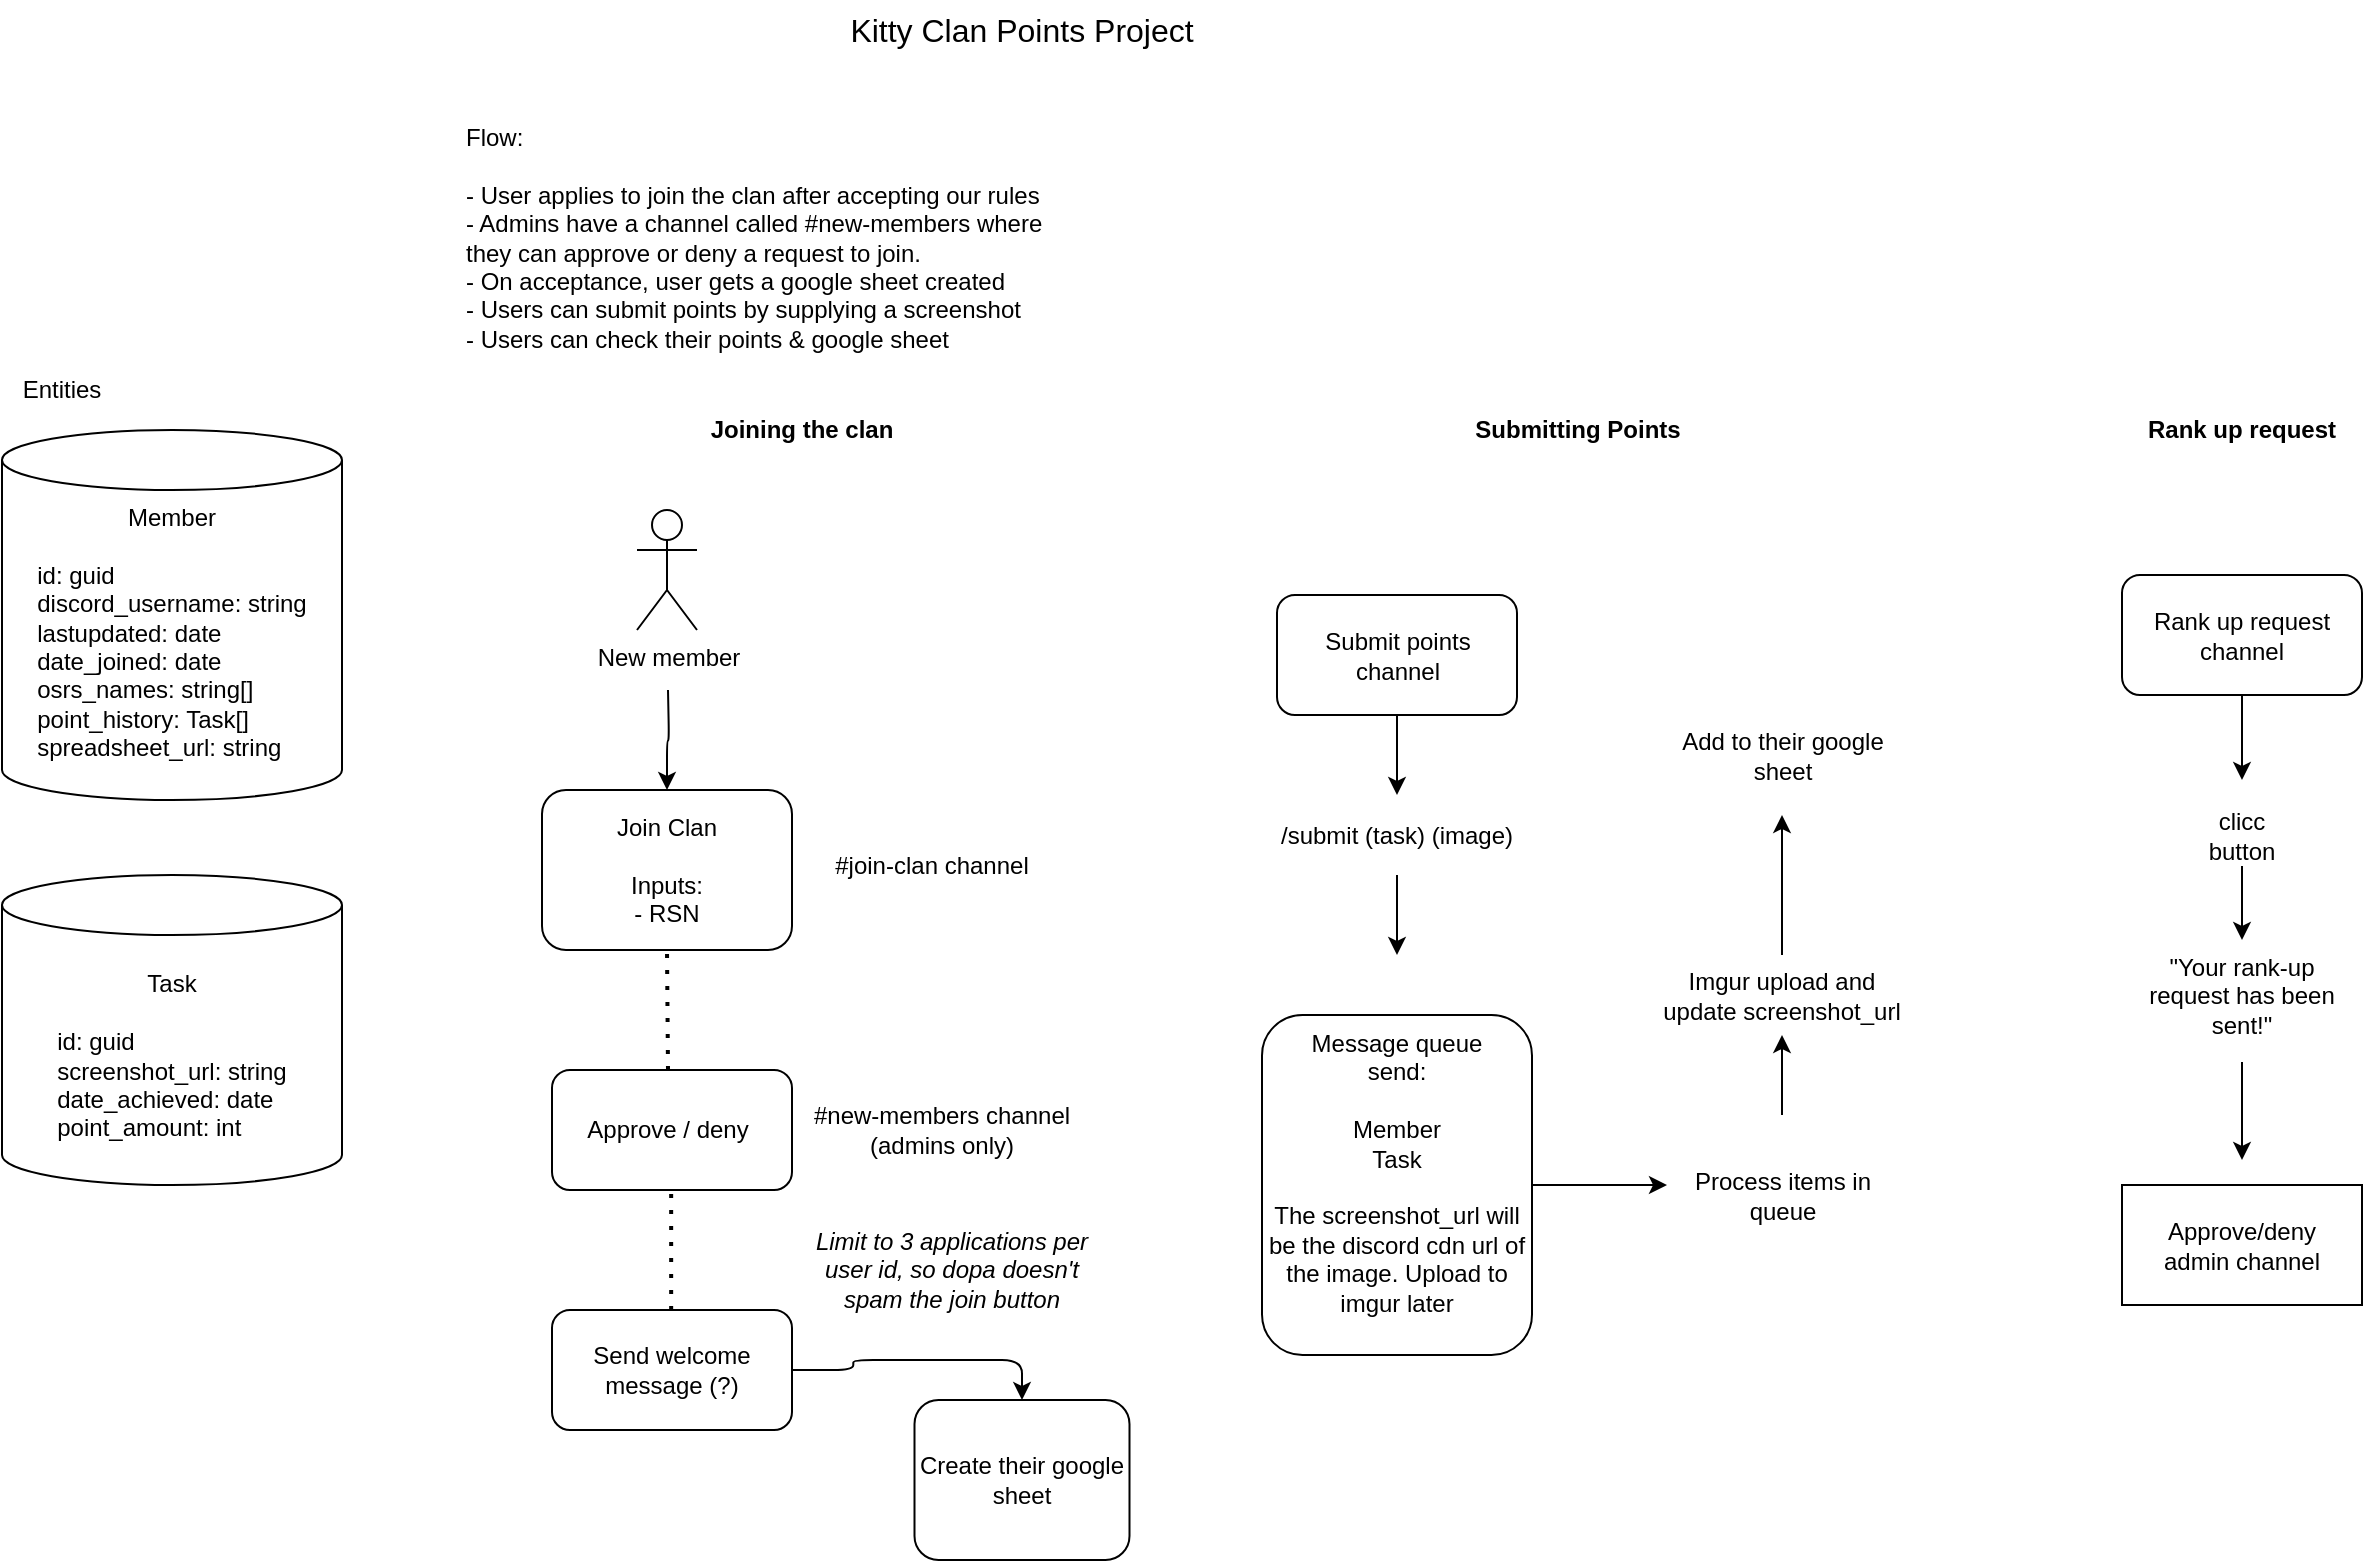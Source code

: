 <mxfile version="26.0.5">
  <diagram name="Page-1" id="SdW673jrMxk2vKFcSP8q">
    <mxGraphModel dx="1447" dy="995" grid="1" gridSize="10" guides="1" tooltips="1" connect="1" arrows="1" fold="1" page="1" pageScale="1" pageWidth="850" pageHeight="1100" math="0" shadow="0">
      <root>
        <mxCell id="0" />
        <mxCell id="1" parent="0" />
        <mxCell id="r2B7SsZK2ajT2XGIuIDY-1" value="Kitty Clan Points Project" style="text;html=1;align=center;verticalAlign=middle;whiteSpace=wrap;rounded=1;strokeWidth=1;fontSize=16;" vertex="1" parent="1">
          <mxGeometry x="450" y="100" width="360" height="30" as="geometry" />
        </mxCell>
        <mxCell id="r2B7SsZK2ajT2XGIuIDY-2" value="Flow:&lt;div&gt;&lt;br&gt;&lt;/div&gt;&lt;div&gt;- User applies to join the clan after accepting our rules&lt;/div&gt;&lt;div&gt;- Admins have a channel called #new-members where they can approve or deny a request to join.&lt;/div&gt;&lt;div&gt;- On acceptance, user gets a google sheet created&lt;/div&gt;&lt;div&gt;- Users can submit points by supplying a screenshot&lt;/div&gt;&lt;div&gt;- Users can check their points &amp;amp; google sheet&lt;/div&gt;" style="text;html=1;align=left;verticalAlign=top;whiteSpace=wrap;rounded=1;" vertex="1" parent="1">
          <mxGeometry x="350" y="155" width="310" height="140" as="geometry" />
        </mxCell>
        <mxCell id="r2B7SsZK2ajT2XGIuIDY-9" style="edgeStyle=orthogonalEdgeStyle;rounded=1;orthogonalLoop=1;jettySize=auto;html=1;entryX=0.5;entryY=0;entryDx=0;entryDy=0;" edge="1" parent="1" target="r2B7SsZK2ajT2XGIuIDY-8">
          <mxGeometry relative="1" as="geometry">
            <mxPoint x="453" y="445" as="sourcePoint" />
          </mxGeometry>
        </mxCell>
        <mxCell id="r2B7SsZK2ajT2XGIuIDY-3" value="New member" style="shape=umlActor;verticalLabelPosition=bottom;verticalAlign=top;html=1;outlineConnect=0;rounded=1;" vertex="1" parent="1">
          <mxGeometry x="437.5" y="355" width="30" height="60" as="geometry" />
        </mxCell>
        <mxCell id="r2B7SsZK2ajT2XGIuIDY-8" value="Join Clan&lt;div&gt;&lt;br&gt;&lt;div&gt;Inputs:&lt;/div&gt;&lt;div&gt;- RSN&lt;/div&gt;&lt;/div&gt;" style="rounded=1;whiteSpace=wrap;html=1;" vertex="1" parent="1">
          <mxGeometry x="390" y="495" width="125" height="80" as="geometry" />
        </mxCell>
        <mxCell id="r2B7SsZK2ajT2XGIuIDY-10" value="" style="endArrow=none;dashed=1;html=1;dashPattern=1 3;strokeWidth=2;rounded=1;entryX=0.5;entryY=1;entryDx=0;entryDy=0;" edge="1" parent="1" target="r2B7SsZK2ajT2XGIuIDY-8">
          <mxGeometry width="50" height="50" relative="1" as="geometry">
            <mxPoint x="453" y="635" as="sourcePoint" />
            <mxPoint x="465" y="695" as="targetPoint" />
          </mxGeometry>
        </mxCell>
        <mxCell id="r2B7SsZK2ajT2XGIuIDY-11" value="" style="rounded=1;whiteSpace=wrap;html=1;" vertex="1" parent="1">
          <mxGeometry x="395" y="635" width="120" height="60" as="geometry" />
        </mxCell>
        <mxCell id="r2B7SsZK2ajT2XGIuIDY-12" value="#join-clan channel" style="text;html=1;align=center;verticalAlign=middle;whiteSpace=wrap;rounded=1;" vertex="1" parent="1">
          <mxGeometry x="525" y="520" width="120" height="25" as="geometry" />
        </mxCell>
        <mxCell id="r2B7SsZK2ajT2XGIuIDY-13" value="#new-members channel (admins only)" style="text;html=1;align=center;verticalAlign=middle;whiteSpace=wrap;rounded=1;" vertex="1" parent="1">
          <mxGeometry x="515" y="655" width="150" height="20" as="geometry" />
        </mxCell>
        <mxCell id="r2B7SsZK2ajT2XGIuIDY-14" value="Approve / deny" style="text;html=1;align=center;verticalAlign=middle;whiteSpace=wrap;rounded=1;" vertex="1" parent="1">
          <mxGeometry x="402.5" y="650" width="100" height="30" as="geometry" />
        </mxCell>
        <mxCell id="r2B7SsZK2ajT2XGIuIDY-15" value="Limit to 3 applications per user id, so dopa doesn&#39;t spam the join button" style="text;html=1;align=center;verticalAlign=middle;whiteSpace=wrap;rounded=1;fontStyle=2;" vertex="1" parent="1">
          <mxGeometry x="515" y="705" width="160" height="60" as="geometry" />
        </mxCell>
        <mxCell id="r2B7SsZK2ajT2XGIuIDY-17" value="Member&lt;div&gt;&lt;br&gt;&lt;/div&gt;&lt;div style=&quot;text-align: left;&quot;&gt;id: guid&lt;/div&gt;&lt;div style=&quot;text-align: left;&quot;&gt;discord_username: string&lt;/div&gt;&lt;div style=&quot;text-align: left;&quot;&gt;lastupdated: date&lt;/div&gt;&lt;div style=&quot;text-align: left;&quot;&gt;date_joined: date&lt;/div&gt;&lt;div style=&quot;text-align: left;&quot;&gt;osrs_names: string[]&lt;/div&gt;&lt;div style=&quot;text-align: left;&quot;&gt;point_history: Task[]&lt;/div&gt;&lt;div style=&quot;text-align: left;&quot;&gt;spreadsheet_url: string&lt;/div&gt;" style="shape=cylinder3;whiteSpace=wrap;html=1;boundedLbl=1;backgroundOutline=1;size=15;verticalAlign=top;fontSize=12;rounded=1;" vertex="1" parent="1">
          <mxGeometry x="120" y="315" width="170" height="185" as="geometry" />
        </mxCell>
        <mxCell id="r2B7SsZK2ajT2XGIuIDY-18" value="Entities" style="text;html=1;align=center;verticalAlign=middle;whiteSpace=wrap;rounded=1;" vertex="1" parent="1">
          <mxGeometry x="120" y="280" width="60" height="30" as="geometry" />
        </mxCell>
        <mxCell id="r2B7SsZK2ajT2XGIuIDY-19" value="Task&lt;br&gt;&lt;div&gt;&lt;br&gt;&lt;/div&gt;&lt;div style=&quot;text-align: left;&quot;&gt;id: guid&lt;/div&gt;&lt;div style=&quot;text-align: left;&quot;&gt;screenshot_url: string&lt;/div&gt;&lt;div style=&quot;text-align: left;&quot;&gt;date_achieved: date&lt;/div&gt;&lt;div style=&quot;text-align: left;&quot;&gt;point_amount: int&lt;/div&gt;" style="shape=cylinder3;whiteSpace=wrap;html=1;boundedLbl=1;backgroundOutline=1;size=15;rounded=1;" vertex="1" parent="1">
          <mxGeometry x="120" y="537.5" width="170" height="155" as="geometry" />
        </mxCell>
        <mxCell id="r2B7SsZK2ajT2XGIuIDY-42" style="edgeStyle=orthogonalEdgeStyle;rounded=1;orthogonalLoop=1;jettySize=auto;html=1;entryX=0.5;entryY=0;entryDx=0;entryDy=0;" edge="1" parent="1" source="r2B7SsZK2ajT2XGIuIDY-20" target="r2B7SsZK2ajT2XGIuIDY-41">
          <mxGeometry relative="1" as="geometry" />
        </mxCell>
        <mxCell id="r2B7SsZK2ajT2XGIuIDY-20" value="Send welcome message (?)" style="rounded=1;whiteSpace=wrap;html=1;" vertex="1" parent="1">
          <mxGeometry x="395" y="755" width="120" height="60" as="geometry" />
        </mxCell>
        <mxCell id="r2B7SsZK2ajT2XGIuIDY-21" value="" style="endArrow=none;dashed=1;html=1;dashPattern=1 3;strokeWidth=2;rounded=1;entryX=0.5;entryY=1;entryDx=0;entryDy=0;" edge="1" parent="1">
          <mxGeometry width="50" height="50" relative="1" as="geometry">
            <mxPoint x="454.58" y="755" as="sourcePoint" />
            <mxPoint x="454.58" y="695" as="targetPoint" />
          </mxGeometry>
        </mxCell>
        <mxCell id="r2B7SsZK2ajT2XGIuIDY-22" value="Joining the clan" style="text;html=1;align=center;verticalAlign=middle;whiteSpace=wrap;rounded=1;fontStyle=1" vertex="1" parent="1">
          <mxGeometry x="435" y="300" width="170" height="30" as="geometry" />
        </mxCell>
        <mxCell id="r2B7SsZK2ajT2XGIuIDY-23" value="Submitting Points" style="text;html=1;align=center;verticalAlign=middle;whiteSpace=wrap;rounded=1;fontStyle=1" vertex="1" parent="1">
          <mxGeometry x="822.5" y="300" width="170" height="30" as="geometry" />
        </mxCell>
        <mxCell id="r2B7SsZK2ajT2XGIuIDY-26" style="edgeStyle=orthogonalEdgeStyle;rounded=1;orthogonalLoop=1;jettySize=auto;html=1;entryX=0.5;entryY=0;entryDx=0;entryDy=0;" edge="1" parent="1" source="r2B7SsZK2ajT2XGIuIDY-24" target="r2B7SsZK2ajT2XGIuIDY-25">
          <mxGeometry relative="1" as="geometry" />
        </mxCell>
        <mxCell id="r2B7SsZK2ajT2XGIuIDY-24" value="Submit points channel" style="rounded=1;whiteSpace=wrap;html=1;" vertex="1" parent="1">
          <mxGeometry x="757.5" y="397.5" width="120" height="60" as="geometry" />
        </mxCell>
        <mxCell id="r2B7SsZK2ajT2XGIuIDY-27" style="edgeStyle=orthogonalEdgeStyle;rounded=1;orthogonalLoop=1;jettySize=auto;html=1;" edge="1" parent="1" source="r2B7SsZK2ajT2XGIuIDY-25">
          <mxGeometry relative="1" as="geometry">
            <mxPoint x="817.5" y="577.5" as="targetPoint" />
          </mxGeometry>
        </mxCell>
        <mxCell id="r2B7SsZK2ajT2XGIuIDY-25" value="/submit (task) (image)" style="text;html=1;align=center;verticalAlign=middle;whiteSpace=wrap;rounded=1;" vertex="1" parent="1">
          <mxGeometry x="750" y="497.5" width="135" height="40" as="geometry" />
        </mxCell>
        <mxCell id="r2B7SsZK2ajT2XGIuIDY-30" style="edgeStyle=orthogonalEdgeStyle;rounded=1;orthogonalLoop=1;jettySize=auto;html=1;" edge="1" parent="1" source="r2B7SsZK2ajT2XGIuIDY-28">
          <mxGeometry relative="1" as="geometry">
            <mxPoint x="952.5" y="692.5" as="targetPoint" />
          </mxGeometry>
        </mxCell>
        <mxCell id="r2B7SsZK2ajT2XGIuIDY-28" value="Message queue&lt;div&gt;send:&lt;/div&gt;&lt;div&gt;&lt;br&gt;&lt;/div&gt;&lt;div&gt;Member&lt;/div&gt;&lt;div&gt;Task&lt;/div&gt;&lt;div&gt;&lt;br&gt;&lt;/div&gt;&lt;div&gt;The screenshot_url will be the discord cdn url of the image. Upload to imgur later&lt;/div&gt;" style="rounded=1;whiteSpace=wrap;html=1;verticalAlign=top;" vertex="1" parent="1">
          <mxGeometry x="750" y="607.5" width="135" height="170" as="geometry" />
        </mxCell>
        <mxCell id="r2B7SsZK2ajT2XGIuIDY-31" style="edgeStyle=orthogonalEdgeStyle;rounded=1;orthogonalLoop=1;jettySize=auto;html=1;" edge="1" parent="1" source="r2B7SsZK2ajT2XGIuIDY-29">
          <mxGeometry relative="1" as="geometry">
            <mxPoint x="1010" y="617.5" as="targetPoint" />
          </mxGeometry>
        </mxCell>
        <mxCell id="r2B7SsZK2ajT2XGIuIDY-29" value="Process items in queue" style="text;html=1;align=center;verticalAlign=middle;whiteSpace=wrap;rounded=0;" vertex="1" parent="1">
          <mxGeometry x="952.5" y="657.5" width="115" height="80" as="geometry" />
        </mxCell>
        <mxCell id="r2B7SsZK2ajT2XGIuIDY-34" style="edgeStyle=orthogonalEdgeStyle;rounded=1;orthogonalLoop=1;jettySize=auto;html=1;" edge="1" parent="1" source="r2B7SsZK2ajT2XGIuIDY-32">
          <mxGeometry relative="1" as="geometry">
            <mxPoint x="1010" y="507.5" as="targetPoint" />
          </mxGeometry>
        </mxCell>
        <mxCell id="r2B7SsZK2ajT2XGIuIDY-32" value="Imgur upload and update screenshot_url" style="text;html=1;align=center;verticalAlign=middle;whiteSpace=wrap;rounded=0;" vertex="1" parent="1">
          <mxGeometry x="944" y="577.5" width="132" height="40" as="geometry" />
        </mxCell>
        <mxCell id="r2B7SsZK2ajT2XGIuIDY-35" value="Add to their google sheet" style="text;html=1;align=center;verticalAlign=middle;whiteSpace=wrap;rounded=0;" vertex="1" parent="1">
          <mxGeometry x="958.75" y="447.5" width="102.5" height="60" as="geometry" />
        </mxCell>
        <mxCell id="r2B7SsZK2ajT2XGIuIDY-41" value="&lt;div&gt;Create their google sheet&lt;/div&gt;" style="rounded=1;whiteSpace=wrap;html=1;verticalAlign=middle;" vertex="1" parent="1">
          <mxGeometry x="576.25" y="800" width="107.5" height="80" as="geometry" />
        </mxCell>
        <mxCell id="r2B7SsZK2ajT2XGIuIDY-45" value="Rank up request" style="text;html=1;align=center;verticalAlign=middle;whiteSpace=wrap;rounded=0;fontStyle=1" vertex="1" parent="1">
          <mxGeometry x="1180" y="295" width="120" height="40" as="geometry" />
        </mxCell>
        <mxCell id="r2B7SsZK2ajT2XGIuIDY-47" style="edgeStyle=orthogonalEdgeStyle;rounded=1;orthogonalLoop=1;jettySize=auto;html=1;" edge="1" parent="1" source="r2B7SsZK2ajT2XGIuIDY-46">
          <mxGeometry relative="1" as="geometry">
            <mxPoint x="1240" y="490" as="targetPoint" />
          </mxGeometry>
        </mxCell>
        <mxCell id="r2B7SsZK2ajT2XGIuIDY-46" value="Rank up request channel" style="rounded=1;whiteSpace=wrap;html=1;" vertex="1" parent="1">
          <mxGeometry x="1180" y="387.5" width="120" height="60" as="geometry" />
        </mxCell>
        <mxCell id="r2B7SsZK2ajT2XGIuIDY-49" style="edgeStyle=orthogonalEdgeStyle;rounded=1;orthogonalLoop=1;jettySize=auto;html=1;" edge="1" parent="1" source="r2B7SsZK2ajT2XGIuIDY-48">
          <mxGeometry relative="1" as="geometry">
            <mxPoint x="1240" y="570" as="targetPoint" />
          </mxGeometry>
        </mxCell>
        <mxCell id="r2B7SsZK2ajT2XGIuIDY-48" value="clicc button" style="text;html=1;align=center;verticalAlign=middle;whiteSpace=wrap;rounded=0;" vertex="1" parent="1">
          <mxGeometry x="1210" y="503" width="60" height="30" as="geometry" />
        </mxCell>
        <mxCell id="r2B7SsZK2ajT2XGIuIDY-51" style="edgeStyle=orthogonalEdgeStyle;rounded=1;orthogonalLoop=1;jettySize=auto;html=1;" edge="1" parent="1" source="r2B7SsZK2ajT2XGIuIDY-50">
          <mxGeometry relative="1" as="geometry">
            <mxPoint x="1240" y="680" as="targetPoint" />
          </mxGeometry>
        </mxCell>
        <mxCell id="r2B7SsZK2ajT2XGIuIDY-50" value="&quot;Your rank-up request has been sent!&quot;" style="text;html=1;align=center;verticalAlign=middle;whiteSpace=wrap;rounded=0;" vertex="1" parent="1">
          <mxGeometry x="1185" y="564" width="110" height="67" as="geometry" />
        </mxCell>
        <mxCell id="r2B7SsZK2ajT2XGIuIDY-53" value="Approve/deny&lt;div&gt;admin channel&lt;/div&gt;" style="rounded=0;whiteSpace=wrap;html=1;" vertex="1" parent="1">
          <mxGeometry x="1180" y="692.5" width="120" height="60" as="geometry" />
        </mxCell>
      </root>
    </mxGraphModel>
  </diagram>
</mxfile>

